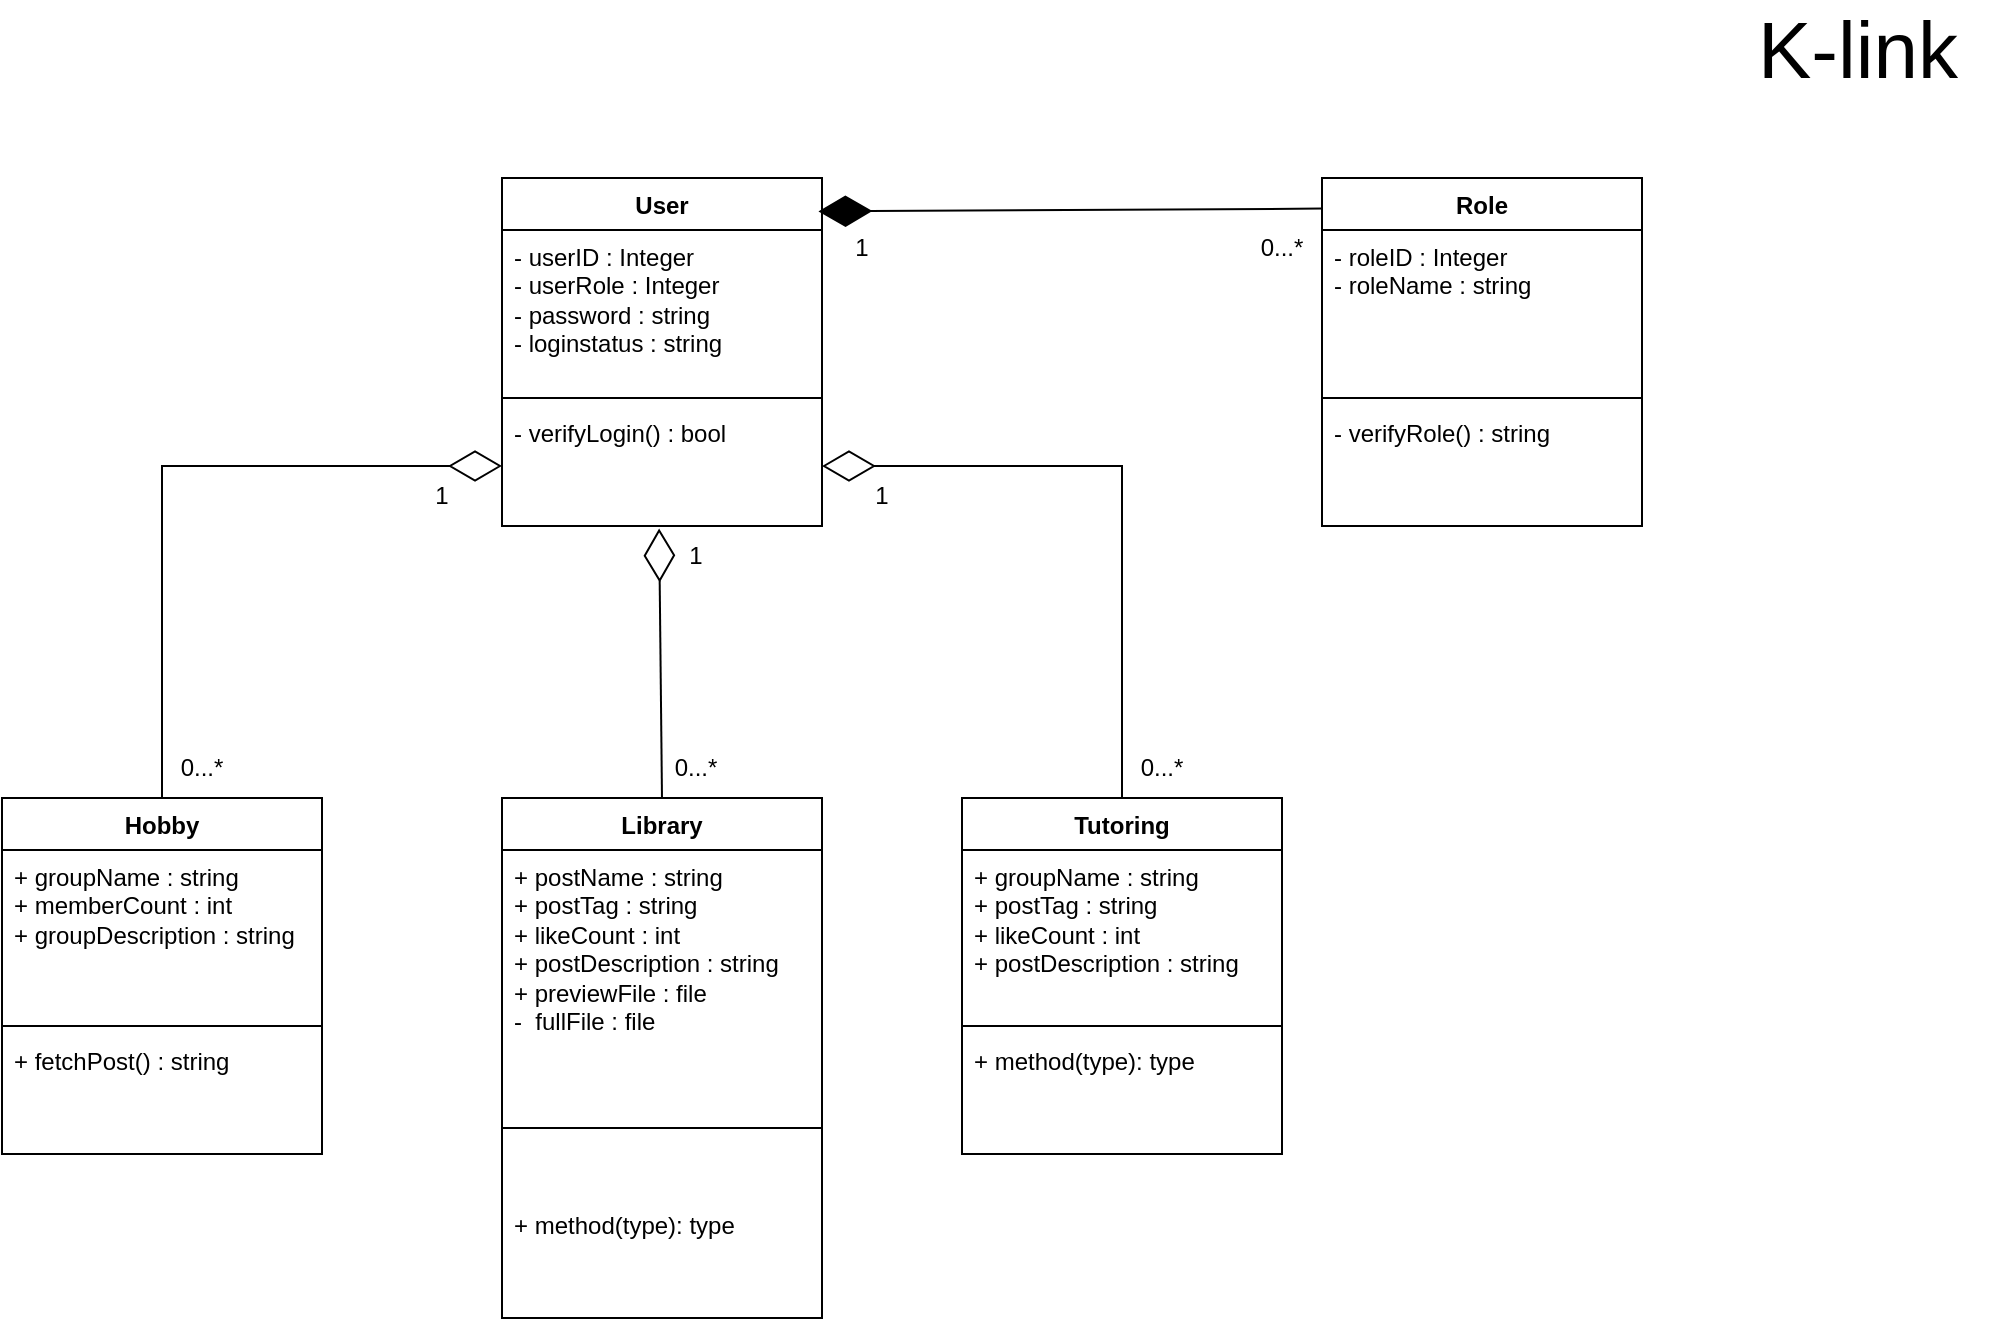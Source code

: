 <mxfile version="22.1.18" type="github">
  <diagram id="C5RBs43oDa-KdzZeNtuy" name="Page-1">
    <mxGraphModel dx="2022" dy="1108" grid="1" gridSize="10" guides="1" tooltips="1" connect="1" arrows="1" fold="1" page="1" pageScale="1" pageWidth="1654" pageHeight="1169" background="none" math="0" shadow="0">
      <root>
        <mxCell id="WIyWlLk6GJQsqaUBKTNV-0" />
        <mxCell id="WIyWlLk6GJQsqaUBKTNV-1" parent="WIyWlLk6GJQsqaUBKTNV-0" />
        <mxCell id="5HFoWEPTtmGv_rLIq5a8-11" value="Hobby" style="swimlane;fontStyle=1;align=center;verticalAlign=top;childLayout=stackLayout;horizontal=1;startSize=26;horizontalStack=0;resizeParent=1;resizeParentMax=0;resizeLast=0;collapsible=1;marginBottom=0;whiteSpace=wrap;html=1;" parent="WIyWlLk6GJQsqaUBKTNV-1" vertex="1">
          <mxGeometry x="410" y="530" width="160" height="178" as="geometry" />
        </mxCell>
        <mxCell id="5HFoWEPTtmGv_rLIq5a8-12" value="+ groupName : string&lt;br style=&quot;border-color: var(--border-color); padding: 0px; margin: 0px;&quot;&gt;+ memberCount : int&lt;br style=&quot;border-color: var(--border-color); padding: 0px; margin: 0px;&quot;&gt;+ groupDescription : string&lt;div style=&quot;border-color: var(--border-color); padding: 0px; margin: 0px;&quot;&gt;&lt;br style=&quot;border-color: var(--border-color); padding: 0px; margin: 0px;&quot;&gt;&lt;/div&gt;" style="text;strokeColor=none;fillColor=none;align=left;verticalAlign=top;spacingLeft=4;spacingRight=4;overflow=hidden;rotatable=0;points=[[0,0.5],[1,0.5]];portConstraint=eastwest;whiteSpace=wrap;html=1;" parent="5HFoWEPTtmGv_rLIq5a8-11" vertex="1">
          <mxGeometry y="26" width="160" height="84" as="geometry" />
        </mxCell>
        <mxCell id="5HFoWEPTtmGv_rLIq5a8-13" value="" style="line;strokeWidth=1;fillColor=none;align=left;verticalAlign=middle;spacingTop=-1;spacingLeft=3;spacingRight=3;rotatable=0;labelPosition=right;points=[];portConstraint=eastwest;strokeColor=inherit;" parent="5HFoWEPTtmGv_rLIq5a8-11" vertex="1">
          <mxGeometry y="110" width="160" height="8" as="geometry" />
        </mxCell>
        <mxCell id="5HFoWEPTtmGv_rLIq5a8-14" value="+ fetchPost() : string" style="text;strokeColor=none;fillColor=none;align=left;verticalAlign=top;spacingLeft=4;spacingRight=4;overflow=hidden;rotatable=0;points=[[0,0.5],[1,0.5]];portConstraint=eastwest;whiteSpace=wrap;html=1;" parent="5HFoWEPTtmGv_rLIq5a8-11" vertex="1">
          <mxGeometry y="118" width="160" height="60" as="geometry" />
        </mxCell>
        <mxCell id="5HFoWEPTtmGv_rLIq5a8-15" value="Library" style="swimlane;fontStyle=1;align=center;verticalAlign=top;childLayout=stackLayout;horizontal=1;startSize=26;horizontalStack=0;resizeParent=1;resizeParentMax=0;resizeLast=0;collapsible=1;marginBottom=0;whiteSpace=wrap;html=1;" parent="WIyWlLk6GJQsqaUBKTNV-1" vertex="1">
          <mxGeometry x="660" y="530" width="160" height="260" as="geometry" />
        </mxCell>
        <mxCell id="5HFoWEPTtmGv_rLIq5a8-16" value="+ postName : string&lt;br&gt;+ postTag : string&lt;br style=&quot;border-color: var(--border-color); padding: 0px; margin: 0px;&quot;&gt;+ likeCount : int&lt;br style=&quot;border-color: var(--border-color); padding: 0px; margin: 0px;&quot;&gt;+ postDescription : string&lt;div style=&quot;border-color: var(--border-color); padding: 0px; margin: 0px;&quot;&gt;+ previewFile : file&lt;/div&gt;&lt;div style=&quot;border-color: var(--border-color); padding: 0px; margin: 0px;&quot;&gt;-&amp;nbsp; fullFile : file&lt;/div&gt;" style="text;strokeColor=none;fillColor=none;align=left;verticalAlign=top;spacingLeft=4;spacingRight=4;overflow=hidden;rotatable=0;points=[[0,0.5],[1,0.5]];portConstraint=eastwest;whiteSpace=wrap;html=1;" parent="5HFoWEPTtmGv_rLIq5a8-15" vertex="1">
          <mxGeometry y="26" width="160" height="104" as="geometry" />
        </mxCell>
        <mxCell id="5HFoWEPTtmGv_rLIq5a8-17" value="" style="line;strokeWidth=1;fillColor=none;align=left;verticalAlign=middle;spacingTop=-1;spacingLeft=3;spacingRight=3;rotatable=0;labelPosition=right;points=[];portConstraint=eastwest;strokeColor=inherit;" parent="5HFoWEPTtmGv_rLIq5a8-15" vertex="1">
          <mxGeometry y="130" width="160" height="70" as="geometry" />
        </mxCell>
        <mxCell id="5HFoWEPTtmGv_rLIq5a8-18" value="+ method(type): type" style="text;strokeColor=none;fillColor=none;align=left;verticalAlign=top;spacingLeft=4;spacingRight=4;overflow=hidden;rotatable=0;points=[[0,0.5],[1,0.5]];portConstraint=eastwest;whiteSpace=wrap;html=1;" parent="5HFoWEPTtmGv_rLIq5a8-15" vertex="1">
          <mxGeometry y="200" width="160" height="60" as="geometry" />
        </mxCell>
        <mxCell id="5HFoWEPTtmGv_rLIq5a8-19" value="Tutoring" style="swimlane;fontStyle=1;align=center;verticalAlign=top;childLayout=stackLayout;horizontal=1;startSize=26;horizontalStack=0;resizeParent=1;resizeParentMax=0;resizeLast=0;collapsible=1;marginBottom=0;whiteSpace=wrap;html=1;" parent="WIyWlLk6GJQsqaUBKTNV-1" vertex="1">
          <mxGeometry x="890" y="530" width="160" height="178" as="geometry" />
        </mxCell>
        <mxCell id="5HFoWEPTtmGv_rLIq5a8-20" value="+ groupName : string&lt;br&gt;+ postTag : string&lt;br style=&quot;border-color: var(--border-color); padding: 0px; margin: 0px;&quot;&gt;+ likeCount : int&lt;br style=&quot;border-color: var(--border-color); padding: 0px; margin: 0px;&quot;&gt;+ postDescription : string&lt;div style=&quot;border-color: var(--border-color); padding: 0px; margin: 0px;&quot;&gt;&lt;br style=&quot;border-color: var(--border-color); padding: 0px; margin: 0px;&quot;&gt;&lt;/div&gt;" style="text;strokeColor=none;fillColor=none;align=left;verticalAlign=top;spacingLeft=4;spacingRight=4;overflow=hidden;rotatable=0;points=[[0,0.5],[1,0.5]];portConstraint=eastwest;whiteSpace=wrap;html=1;" parent="5HFoWEPTtmGv_rLIq5a8-19" vertex="1">
          <mxGeometry y="26" width="160" height="84" as="geometry" />
        </mxCell>
        <mxCell id="5HFoWEPTtmGv_rLIq5a8-21" value="" style="line;strokeWidth=1;fillColor=none;align=left;verticalAlign=middle;spacingTop=-1;spacingLeft=3;spacingRight=3;rotatable=0;labelPosition=right;points=[];portConstraint=eastwest;strokeColor=inherit;" parent="5HFoWEPTtmGv_rLIq5a8-19" vertex="1">
          <mxGeometry y="110" width="160" height="8" as="geometry" />
        </mxCell>
        <mxCell id="5HFoWEPTtmGv_rLIq5a8-22" value="+ method(type): type" style="text;strokeColor=none;fillColor=none;align=left;verticalAlign=top;spacingLeft=4;spacingRight=4;overflow=hidden;rotatable=0;points=[[0,0.5],[1,0.5]];portConstraint=eastwest;whiteSpace=wrap;html=1;" parent="5HFoWEPTtmGv_rLIq5a8-19" vertex="1">
          <mxGeometry y="118" width="160" height="60" as="geometry" />
        </mxCell>
        <mxCell id="5HFoWEPTtmGv_rLIq5a8-23" value="User" style="swimlane;fontStyle=1;align=center;verticalAlign=top;childLayout=stackLayout;horizontal=1;startSize=26;horizontalStack=0;resizeParent=1;resizeParentMax=0;resizeLast=0;collapsible=1;marginBottom=0;whiteSpace=wrap;html=1;" parent="WIyWlLk6GJQsqaUBKTNV-1" vertex="1">
          <mxGeometry x="660" y="220" width="160" height="174" as="geometry" />
        </mxCell>
        <mxCell id="5HFoWEPTtmGv_rLIq5a8-24" value="- userID : Integer&lt;br&gt;- userRole : Integer&lt;br&gt;- password : string&lt;br&gt;- loginstatus : string" style="text;strokeColor=none;fillColor=none;align=left;verticalAlign=top;spacingLeft=4;spacingRight=4;overflow=hidden;rotatable=0;points=[[0,0.5],[1,0.5]];portConstraint=eastwest;whiteSpace=wrap;html=1;" parent="5HFoWEPTtmGv_rLIq5a8-23" vertex="1">
          <mxGeometry y="26" width="160" height="80" as="geometry" />
        </mxCell>
        <mxCell id="5HFoWEPTtmGv_rLIq5a8-25" value="" style="line;strokeWidth=1;fillColor=none;align=left;verticalAlign=middle;spacingTop=-1;spacingLeft=3;spacingRight=3;rotatable=0;labelPosition=right;points=[];portConstraint=eastwest;strokeColor=inherit;" parent="5HFoWEPTtmGv_rLIq5a8-23" vertex="1">
          <mxGeometry y="106" width="160" height="8" as="geometry" />
        </mxCell>
        <mxCell id="5HFoWEPTtmGv_rLIq5a8-26" value="- verifyLogin() : bool" style="text;strokeColor=none;fillColor=none;align=left;verticalAlign=top;spacingLeft=4;spacingRight=4;overflow=hidden;rotatable=0;points=[[0,0.5],[1,0.5]];portConstraint=eastwest;whiteSpace=wrap;html=1;" parent="5HFoWEPTtmGv_rLIq5a8-23" vertex="1">
          <mxGeometry y="114" width="160" height="60" as="geometry" />
        </mxCell>
        <mxCell id="5HFoWEPTtmGv_rLIq5a8-27" value="Role" style="swimlane;fontStyle=1;align=center;verticalAlign=top;childLayout=stackLayout;horizontal=1;startSize=26;horizontalStack=0;resizeParent=1;resizeParentMax=0;resizeLast=0;collapsible=1;marginBottom=0;whiteSpace=wrap;html=1;" parent="WIyWlLk6GJQsqaUBKTNV-1" vertex="1">
          <mxGeometry x="1070" y="220" width="160" height="174" as="geometry" />
        </mxCell>
        <mxCell id="5HFoWEPTtmGv_rLIq5a8-28" value="- roleID : Integer&lt;br&gt;- roleName : string" style="text;strokeColor=none;fillColor=none;align=left;verticalAlign=top;spacingLeft=4;spacingRight=4;overflow=hidden;rotatable=0;points=[[0,0.5],[1,0.5]];portConstraint=eastwest;whiteSpace=wrap;html=1;" parent="5HFoWEPTtmGv_rLIq5a8-27" vertex="1">
          <mxGeometry y="26" width="160" height="80" as="geometry" />
        </mxCell>
        <mxCell id="5HFoWEPTtmGv_rLIq5a8-29" value="" style="line;strokeWidth=1;fillColor=none;align=left;verticalAlign=middle;spacingTop=-1;spacingLeft=3;spacingRight=3;rotatable=0;labelPosition=right;points=[];portConstraint=eastwest;strokeColor=inherit;" parent="5HFoWEPTtmGv_rLIq5a8-27" vertex="1">
          <mxGeometry y="106" width="160" height="8" as="geometry" />
        </mxCell>
        <mxCell id="5HFoWEPTtmGv_rLIq5a8-30" value="- verifyRole() : string" style="text;strokeColor=none;fillColor=none;align=left;verticalAlign=top;spacingLeft=4;spacingRight=4;overflow=hidden;rotatable=0;points=[[0,0.5],[1,0.5]];portConstraint=eastwest;whiteSpace=wrap;html=1;" parent="5HFoWEPTtmGv_rLIq5a8-27" vertex="1">
          <mxGeometry y="114" width="160" height="60" as="geometry" />
        </mxCell>
        <mxCell id="5HFoWEPTtmGv_rLIq5a8-31" value="" style="endArrow=diamondThin;endFill=1;endSize=24;html=1;rounded=0;exitX=0.002;exitY=0.088;exitDx=0;exitDy=0;exitPerimeter=0;entryX=0.989;entryY=0.096;entryDx=0;entryDy=0;entryPerimeter=0;" parent="WIyWlLk6GJQsqaUBKTNV-1" source="5HFoWEPTtmGv_rLIq5a8-27" target="5HFoWEPTtmGv_rLIq5a8-23" edge="1">
          <mxGeometry width="160" relative="1" as="geometry">
            <mxPoint x="890" y="200" as="sourcePoint" />
            <mxPoint x="1050" y="200" as="targetPoint" />
          </mxGeometry>
        </mxCell>
        <mxCell id="5HFoWEPTtmGv_rLIq5a8-37" value="" style="endArrow=diamondThin;endFill=0;endSize=24;html=1;rounded=0;exitX=0.5;exitY=0;exitDx=0;exitDy=0;entryX=0;entryY=0.5;entryDx=0;entryDy=0;edgeStyle=orthogonalEdgeStyle;" parent="WIyWlLk6GJQsqaUBKTNV-1" source="5HFoWEPTtmGv_rLIq5a8-11" target="5HFoWEPTtmGv_rLIq5a8-26" edge="1">
          <mxGeometry width="160" relative="1" as="geometry">
            <mxPoint x="450" y="440" as="sourcePoint" />
            <mxPoint x="610" y="440" as="targetPoint" />
          </mxGeometry>
        </mxCell>
        <mxCell id="5HFoWEPTtmGv_rLIq5a8-38" value="" style="endArrow=diamondThin;endFill=0;endSize=24;html=1;rounded=0;exitX=0.5;exitY=0;exitDx=0;exitDy=0;entryX=0.491;entryY=1.021;entryDx=0;entryDy=0;entryPerimeter=0;" parent="WIyWlLk6GJQsqaUBKTNV-1" source="5HFoWEPTtmGv_rLIq5a8-15" target="5HFoWEPTtmGv_rLIq5a8-26" edge="1">
          <mxGeometry width="160" relative="1" as="geometry">
            <mxPoint x="670" y="480" as="sourcePoint" />
            <mxPoint x="830" y="480" as="targetPoint" />
          </mxGeometry>
        </mxCell>
        <mxCell id="5HFoWEPTtmGv_rLIq5a8-39" value="" style="endArrow=diamondThin;endFill=0;endSize=24;html=1;rounded=0;exitX=0.5;exitY=0;exitDx=0;exitDy=0;entryX=1;entryY=0.5;entryDx=0;entryDy=0;edgeStyle=orthogonalEdgeStyle;" parent="WIyWlLk6GJQsqaUBKTNV-1" source="5HFoWEPTtmGv_rLIq5a8-19" target="5HFoWEPTtmGv_rLIq5a8-26" edge="1">
          <mxGeometry width="160" relative="1" as="geometry">
            <mxPoint x="920" y="490" as="sourcePoint" />
            <mxPoint x="870" y="400" as="targetPoint" />
          </mxGeometry>
        </mxCell>
        <mxCell id="5HFoWEPTtmGv_rLIq5a8-40" value="0...*" style="text;html=1;strokeColor=none;fillColor=none;align=center;verticalAlign=middle;whiteSpace=wrap;rounded=0;" parent="WIyWlLk6GJQsqaUBKTNV-1" vertex="1">
          <mxGeometry x="480" y="500" width="60" height="30" as="geometry" />
        </mxCell>
        <mxCell id="5HFoWEPTtmGv_rLIq5a8-41" value="0...*" style="text;html=1;strokeColor=none;fillColor=none;align=center;verticalAlign=middle;whiteSpace=wrap;rounded=0;" parent="WIyWlLk6GJQsqaUBKTNV-1" vertex="1">
          <mxGeometry x="727" y="500" width="60" height="30" as="geometry" />
        </mxCell>
        <mxCell id="5HFoWEPTtmGv_rLIq5a8-42" value="0...*" style="text;html=1;strokeColor=none;fillColor=none;align=center;verticalAlign=middle;whiteSpace=wrap;rounded=0;" parent="WIyWlLk6GJQsqaUBKTNV-1" vertex="1">
          <mxGeometry x="960" y="500" width="60" height="30" as="geometry" />
        </mxCell>
        <mxCell id="5HFoWEPTtmGv_rLIq5a8-43" value="0...*" style="text;html=1;strokeColor=none;fillColor=none;align=center;verticalAlign=middle;whiteSpace=wrap;rounded=0;" parent="WIyWlLk6GJQsqaUBKTNV-1" vertex="1">
          <mxGeometry x="1020" y="240" width="60" height="30" as="geometry" />
        </mxCell>
        <mxCell id="5HFoWEPTtmGv_rLIq5a8-44" value="1" style="text;html=1;strokeColor=none;fillColor=none;align=center;verticalAlign=middle;whiteSpace=wrap;rounded=0;" parent="WIyWlLk6GJQsqaUBKTNV-1" vertex="1">
          <mxGeometry x="600" y="364" width="60" height="30" as="geometry" />
        </mxCell>
        <mxCell id="5HFoWEPTtmGv_rLIq5a8-45" value="1" style="text;html=1;strokeColor=none;fillColor=none;align=center;verticalAlign=middle;whiteSpace=wrap;rounded=0;" parent="WIyWlLk6GJQsqaUBKTNV-1" vertex="1">
          <mxGeometry x="727" y="394" width="60" height="30" as="geometry" />
        </mxCell>
        <mxCell id="5HFoWEPTtmGv_rLIq5a8-46" value="1" style="text;html=1;strokeColor=none;fillColor=none;align=center;verticalAlign=middle;whiteSpace=wrap;rounded=0;" parent="WIyWlLk6GJQsqaUBKTNV-1" vertex="1">
          <mxGeometry x="820" y="364" width="60" height="30" as="geometry" />
        </mxCell>
        <mxCell id="5HFoWEPTtmGv_rLIq5a8-47" value="1" style="text;html=1;strokeColor=none;fillColor=none;align=center;verticalAlign=middle;whiteSpace=wrap;rounded=0;" parent="WIyWlLk6GJQsqaUBKTNV-1" vertex="1">
          <mxGeometry x="810" y="240" width="60" height="30" as="geometry" />
        </mxCell>
        <mxCell id="WIdjUFzVmRunfxn6cyPl-0" value="K-link" style="text;html=1;strokeColor=none;fillColor=none;align=center;verticalAlign=middle;whiteSpace=wrap;rounded=0;fontSize=40;" vertex="1" parent="WIyWlLk6GJQsqaUBKTNV-1">
          <mxGeometry x="1273" y="140" width="130" height="30" as="geometry" />
        </mxCell>
      </root>
    </mxGraphModel>
  </diagram>
</mxfile>
